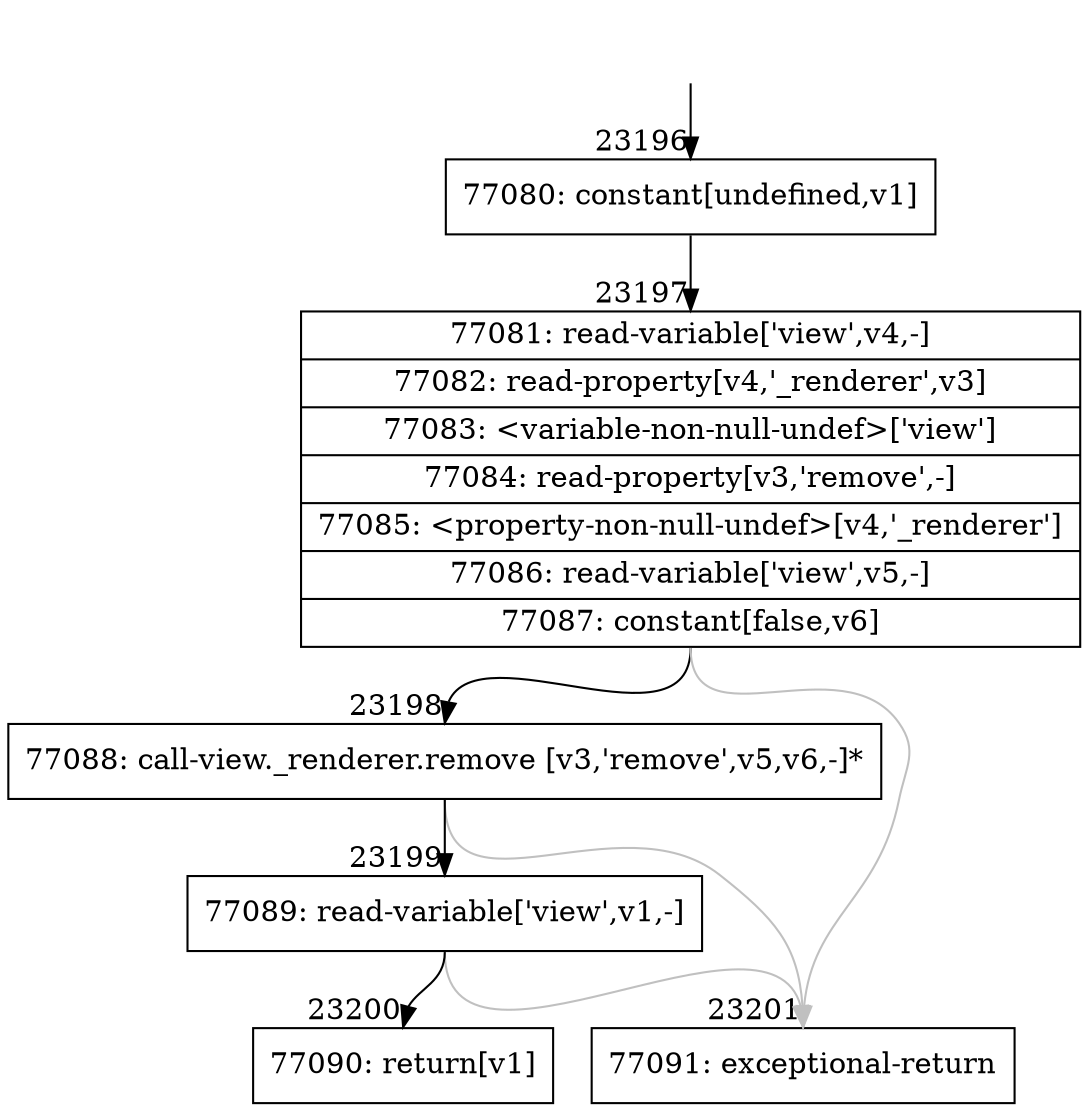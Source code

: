 digraph {
rankdir="TD"
BB_entry2023[shape=none,label=""];
BB_entry2023 -> BB23196 [tailport=s, headport=n, headlabel="    23196"]
BB23196 [shape=record label="{77080: constant[undefined,v1]}" ] 
BB23196 -> BB23197 [tailport=s, headport=n, headlabel="      23197"]
BB23197 [shape=record label="{77081: read-variable['view',v4,-]|77082: read-property[v4,'_renderer',v3]|77083: \<variable-non-null-undef\>['view']|77084: read-property[v3,'remove',-]|77085: \<property-non-null-undef\>[v4,'_renderer']|77086: read-variable['view',v5,-]|77087: constant[false,v6]}" ] 
BB23197 -> BB23198 [tailport=s, headport=n, headlabel="      23198"]
BB23197 -> BB23201 [tailport=s, headport=n, color=gray, headlabel="      23201"]
BB23198 [shape=record label="{77088: call-view._renderer.remove [v3,'remove',v5,v6,-]*}" ] 
BB23198 -> BB23199 [tailport=s, headport=n, headlabel="      23199"]
BB23198 -> BB23201 [tailport=s, headport=n, color=gray]
BB23199 [shape=record label="{77089: read-variable['view',v1,-]}" ] 
BB23199 -> BB23200 [tailport=s, headport=n, headlabel="      23200"]
BB23199 -> BB23201 [tailport=s, headport=n, color=gray]
BB23200 [shape=record label="{77090: return[v1]}" ] 
BB23201 [shape=record label="{77091: exceptional-return}" ] 
//#$~ 43276
}
